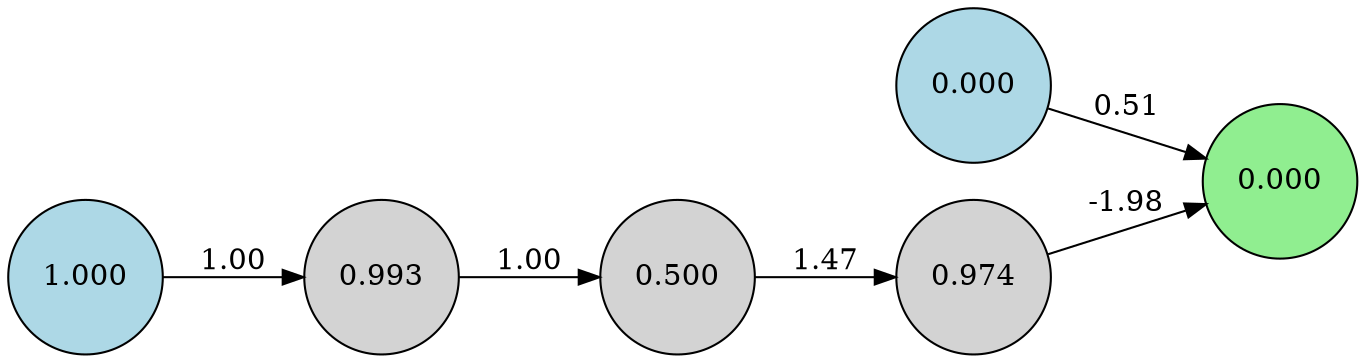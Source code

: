 digraph neat {
  rankdir=LR;
  node [shape=circle];
  node0 [label="0.000", style=filled, fillcolor=lightblue];
  node1 [label="1.000", style=filled, fillcolor=lightblue];
  node129 [label="0.000", style=filled, fillcolor=lightgreen];
  node171 [label="0.500", style=filled, fillcolor=lightgray];
  node189 [label="0.974", style=filled, fillcolor=lightgray];
  node214 [label="0.993", style=filled, fillcolor=lightgray];
  node0 -> node129 [label="0.51"];
  node171 -> node189 [label="1.47"];
  node189 -> node129 [label="-1.98"];
  node1 -> node214 [label="1.00"];
  node214 -> node171 [label="1.00"];
}
